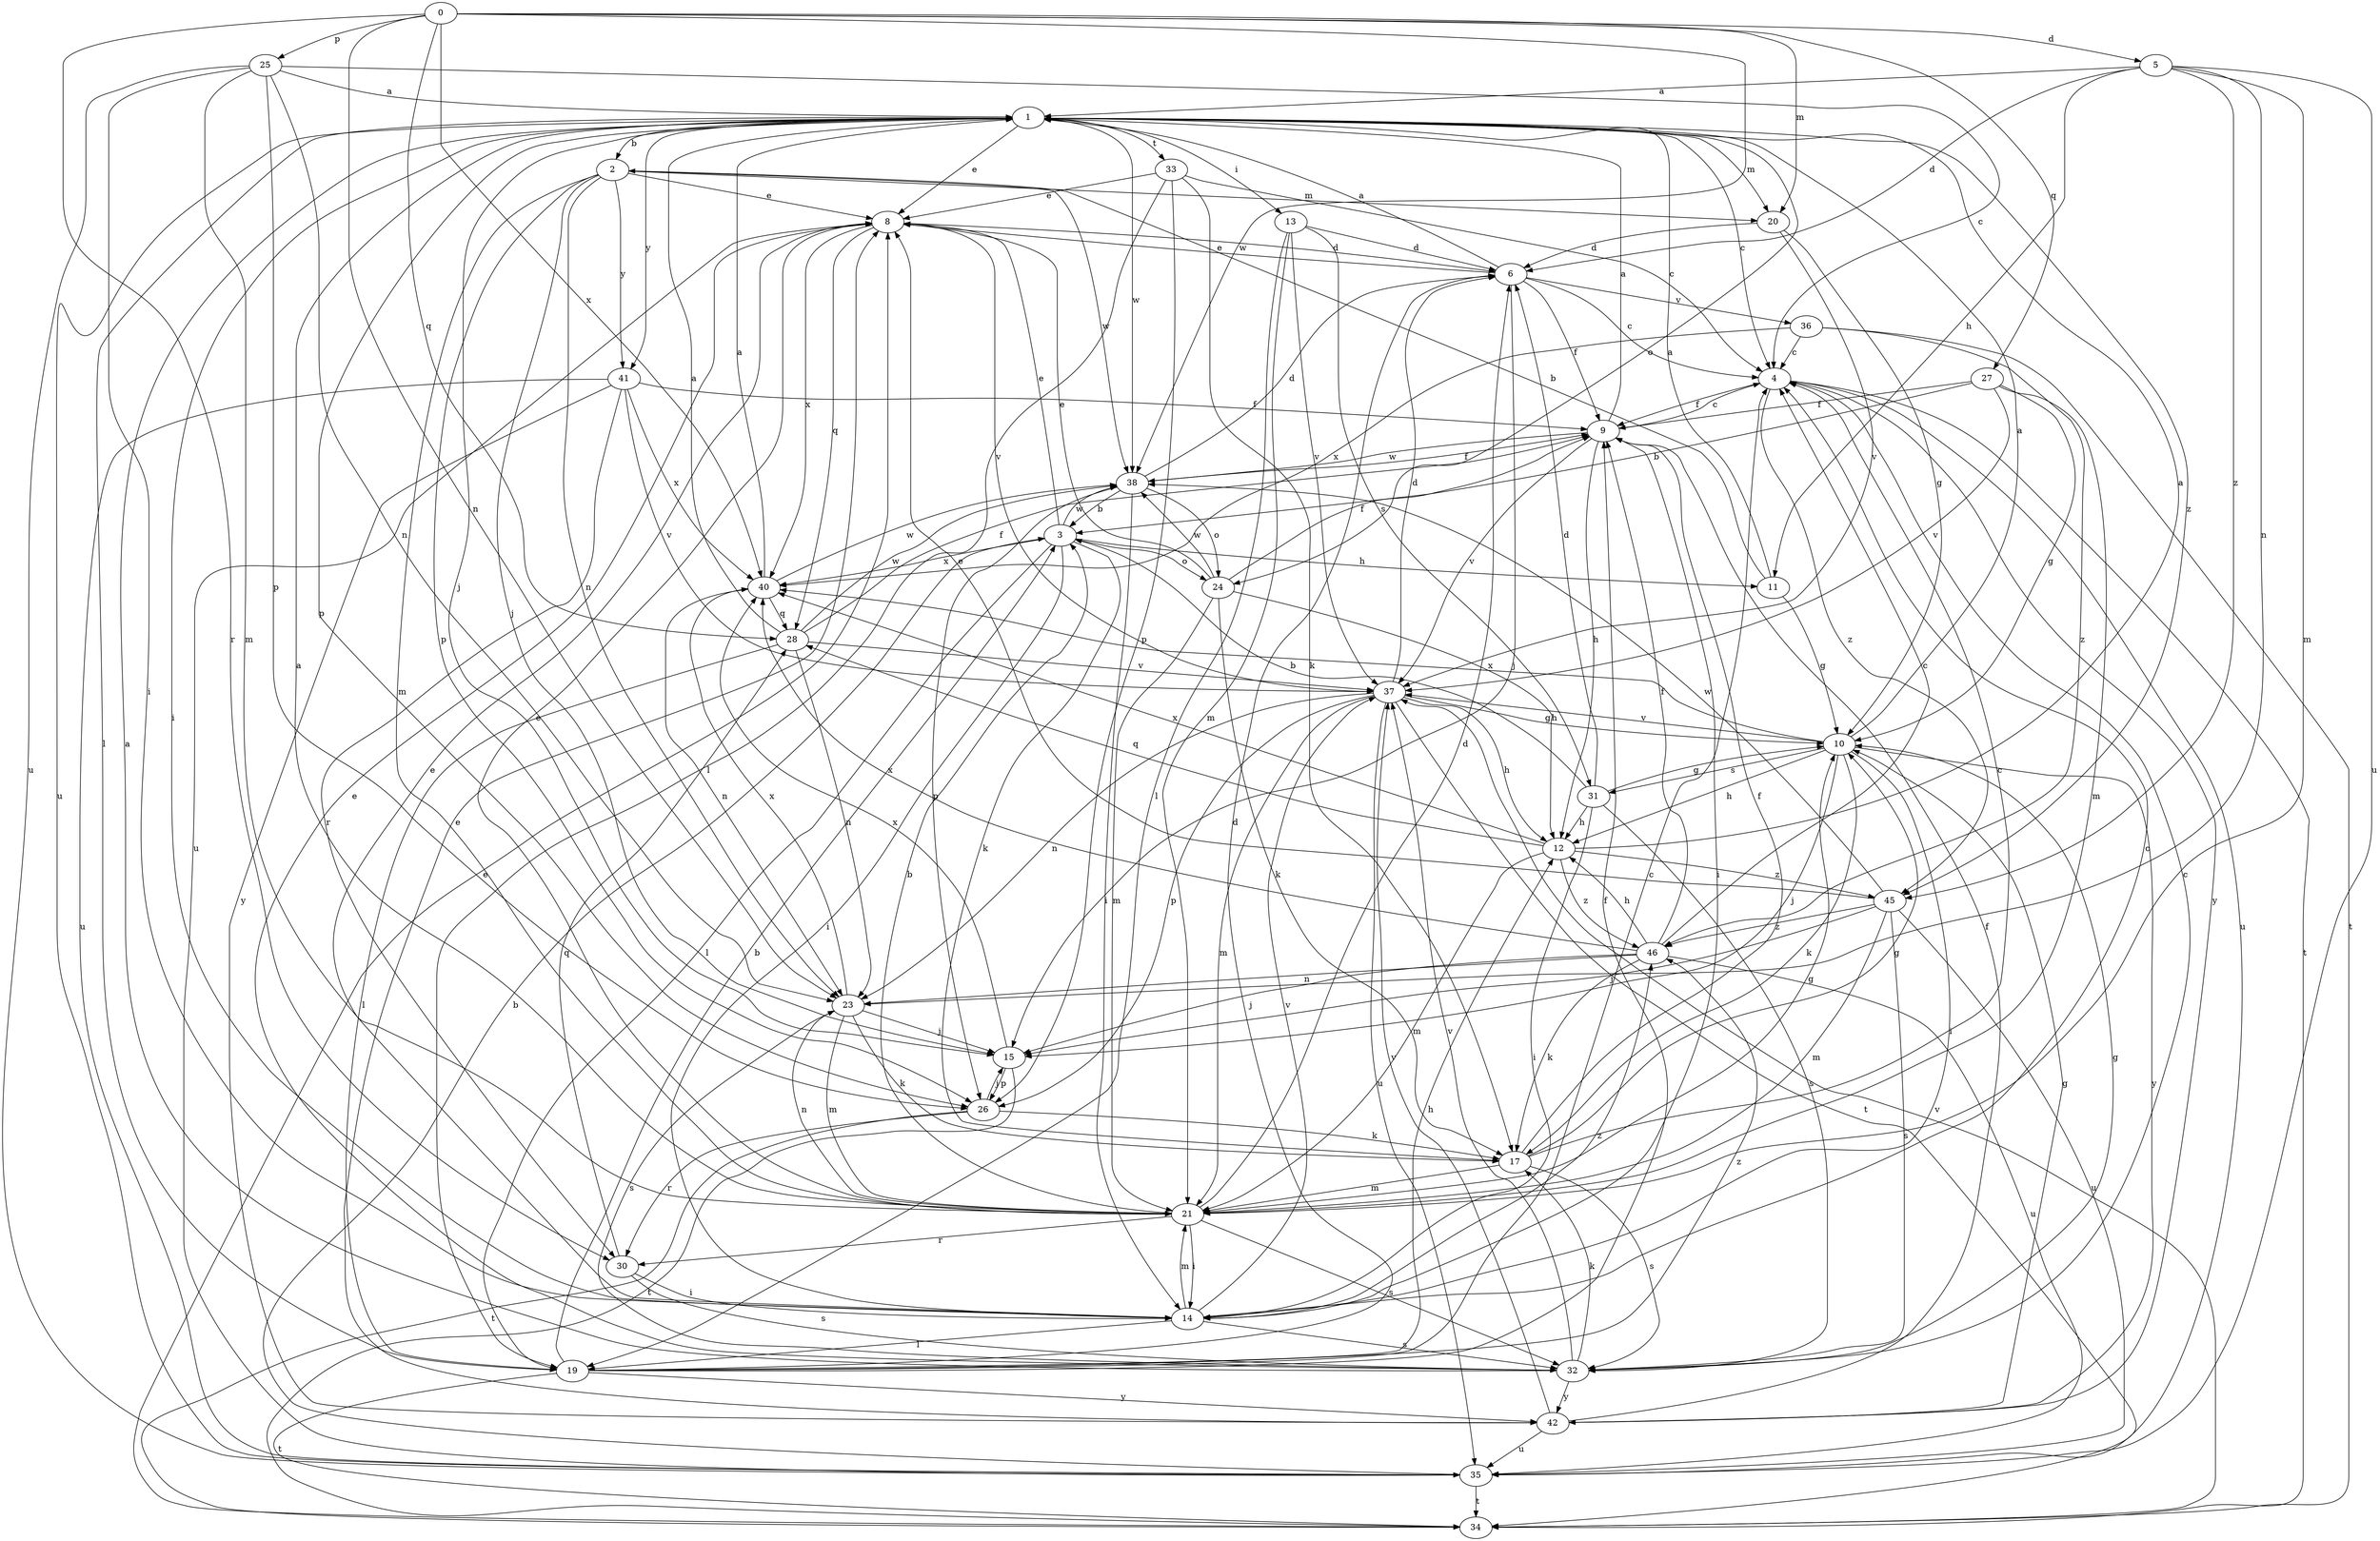strict digraph  {
0;
1;
2;
3;
4;
5;
6;
8;
9;
10;
11;
12;
13;
14;
15;
17;
19;
20;
21;
23;
24;
25;
26;
27;
28;
30;
31;
32;
33;
34;
35;
36;
37;
38;
40;
41;
42;
45;
46;
0 -> 5  [label=d];
0 -> 20  [label=m];
0 -> 23  [label=n];
0 -> 25  [label=p];
0 -> 27  [label=q];
0 -> 28  [label=q];
0 -> 30  [label=r];
0 -> 38  [label=w];
0 -> 40  [label=x];
1 -> 2  [label=b];
1 -> 4  [label=c];
1 -> 8  [label=e];
1 -> 13  [label=i];
1 -> 14  [label=i];
1 -> 15  [label=j];
1 -> 19  [label=l];
1 -> 20  [label=m];
1 -> 24  [label=o];
1 -> 26  [label=p];
1 -> 33  [label=t];
1 -> 35  [label=u];
1 -> 38  [label=w];
1 -> 41  [label=y];
1 -> 45  [label=z];
2 -> 8  [label=e];
2 -> 15  [label=j];
2 -> 20  [label=m];
2 -> 21  [label=m];
2 -> 23  [label=n];
2 -> 26  [label=p];
2 -> 38  [label=w];
2 -> 41  [label=y];
3 -> 8  [label=e];
3 -> 11  [label=h];
3 -> 14  [label=i];
3 -> 17  [label=k];
3 -> 19  [label=l];
3 -> 24  [label=o];
3 -> 38  [label=w];
3 -> 40  [label=x];
4 -> 9  [label=f];
4 -> 34  [label=t];
4 -> 35  [label=u];
4 -> 42  [label=y];
4 -> 45  [label=z];
5 -> 1  [label=a];
5 -> 6  [label=d];
5 -> 11  [label=h];
5 -> 21  [label=m];
5 -> 23  [label=n];
5 -> 35  [label=u];
5 -> 45  [label=z];
6 -> 1  [label=a];
6 -> 4  [label=c];
6 -> 8  [label=e];
6 -> 9  [label=f];
6 -> 15  [label=j];
6 -> 36  [label=v];
8 -> 6  [label=d];
8 -> 28  [label=q];
8 -> 35  [label=u];
8 -> 37  [label=v];
8 -> 40  [label=x];
9 -> 1  [label=a];
9 -> 4  [label=c];
9 -> 12  [label=h];
9 -> 14  [label=i];
9 -> 37  [label=v];
9 -> 38  [label=w];
10 -> 1  [label=a];
10 -> 12  [label=h];
10 -> 14  [label=i];
10 -> 15  [label=j];
10 -> 17  [label=k];
10 -> 31  [label=s];
10 -> 37  [label=v];
10 -> 40  [label=x];
10 -> 42  [label=y];
11 -> 1  [label=a];
11 -> 2  [label=b];
11 -> 10  [label=g];
12 -> 1  [label=a];
12 -> 21  [label=m];
12 -> 28  [label=q];
12 -> 40  [label=x];
12 -> 45  [label=z];
12 -> 46  [label=z];
13 -> 6  [label=d];
13 -> 19  [label=l];
13 -> 21  [label=m];
13 -> 31  [label=s];
13 -> 37  [label=v];
14 -> 4  [label=c];
14 -> 8  [label=e];
14 -> 19  [label=l];
14 -> 21  [label=m];
14 -> 32  [label=s];
14 -> 37  [label=v];
14 -> 46  [label=z];
15 -> 26  [label=p];
15 -> 34  [label=t];
15 -> 40  [label=x];
17 -> 4  [label=c];
17 -> 9  [label=f];
17 -> 10  [label=g];
17 -> 21  [label=m];
17 -> 32  [label=s];
19 -> 3  [label=b];
19 -> 4  [label=c];
19 -> 6  [label=d];
19 -> 9  [label=f];
19 -> 12  [label=h];
19 -> 34  [label=t];
19 -> 42  [label=y];
19 -> 46  [label=z];
20 -> 6  [label=d];
20 -> 10  [label=g];
20 -> 37  [label=v];
21 -> 1  [label=a];
21 -> 3  [label=b];
21 -> 6  [label=d];
21 -> 8  [label=e];
21 -> 10  [label=g];
21 -> 14  [label=i];
21 -> 23  [label=n];
21 -> 30  [label=r];
21 -> 32  [label=s];
23 -> 15  [label=j];
23 -> 17  [label=k];
23 -> 21  [label=m];
23 -> 32  [label=s];
23 -> 40  [label=x];
24 -> 8  [label=e];
24 -> 9  [label=f];
24 -> 12  [label=h];
24 -> 17  [label=k];
24 -> 21  [label=m];
24 -> 38  [label=w];
25 -> 1  [label=a];
25 -> 4  [label=c];
25 -> 14  [label=i];
25 -> 21  [label=m];
25 -> 23  [label=n];
25 -> 26  [label=p];
25 -> 35  [label=u];
26 -> 15  [label=j];
26 -> 17  [label=k];
26 -> 30  [label=r];
26 -> 34  [label=t];
27 -> 3  [label=b];
27 -> 9  [label=f];
27 -> 10  [label=g];
27 -> 21  [label=m];
27 -> 37  [label=v];
28 -> 1  [label=a];
28 -> 9  [label=f];
28 -> 19  [label=l];
28 -> 23  [label=n];
28 -> 37  [label=v];
28 -> 38  [label=w];
30 -> 14  [label=i];
30 -> 28  [label=q];
30 -> 32  [label=s];
31 -> 3  [label=b];
31 -> 6  [label=d];
31 -> 10  [label=g];
31 -> 12  [label=h];
31 -> 14  [label=i];
31 -> 32  [label=s];
32 -> 1  [label=a];
32 -> 4  [label=c];
32 -> 8  [label=e];
32 -> 10  [label=g];
32 -> 17  [label=k];
32 -> 37  [label=v];
32 -> 42  [label=y];
33 -> 4  [label=c];
33 -> 8  [label=e];
33 -> 17  [label=k];
33 -> 19  [label=l];
33 -> 26  [label=p];
34 -> 8  [label=e];
34 -> 37  [label=v];
35 -> 3  [label=b];
35 -> 34  [label=t];
36 -> 4  [label=c];
36 -> 34  [label=t];
36 -> 40  [label=x];
36 -> 46  [label=z];
37 -> 6  [label=d];
37 -> 10  [label=g];
37 -> 12  [label=h];
37 -> 21  [label=m];
37 -> 23  [label=n];
37 -> 26  [label=p];
37 -> 34  [label=t];
37 -> 35  [label=u];
38 -> 3  [label=b];
38 -> 6  [label=d];
38 -> 9  [label=f];
38 -> 14  [label=i];
38 -> 24  [label=o];
38 -> 26  [label=p];
40 -> 1  [label=a];
40 -> 23  [label=n];
40 -> 28  [label=q];
40 -> 38  [label=w];
41 -> 9  [label=f];
41 -> 30  [label=r];
41 -> 35  [label=u];
41 -> 37  [label=v];
41 -> 40  [label=x];
41 -> 42  [label=y];
42 -> 8  [label=e];
42 -> 9  [label=f];
42 -> 10  [label=g];
42 -> 35  [label=u];
42 -> 37  [label=v];
45 -> 8  [label=e];
45 -> 15  [label=j];
45 -> 21  [label=m];
45 -> 32  [label=s];
45 -> 35  [label=u];
45 -> 38  [label=w];
45 -> 46  [label=z];
46 -> 4  [label=c];
46 -> 9  [label=f];
46 -> 12  [label=h];
46 -> 15  [label=j];
46 -> 17  [label=k];
46 -> 23  [label=n];
46 -> 35  [label=u];
46 -> 40  [label=x];
}
